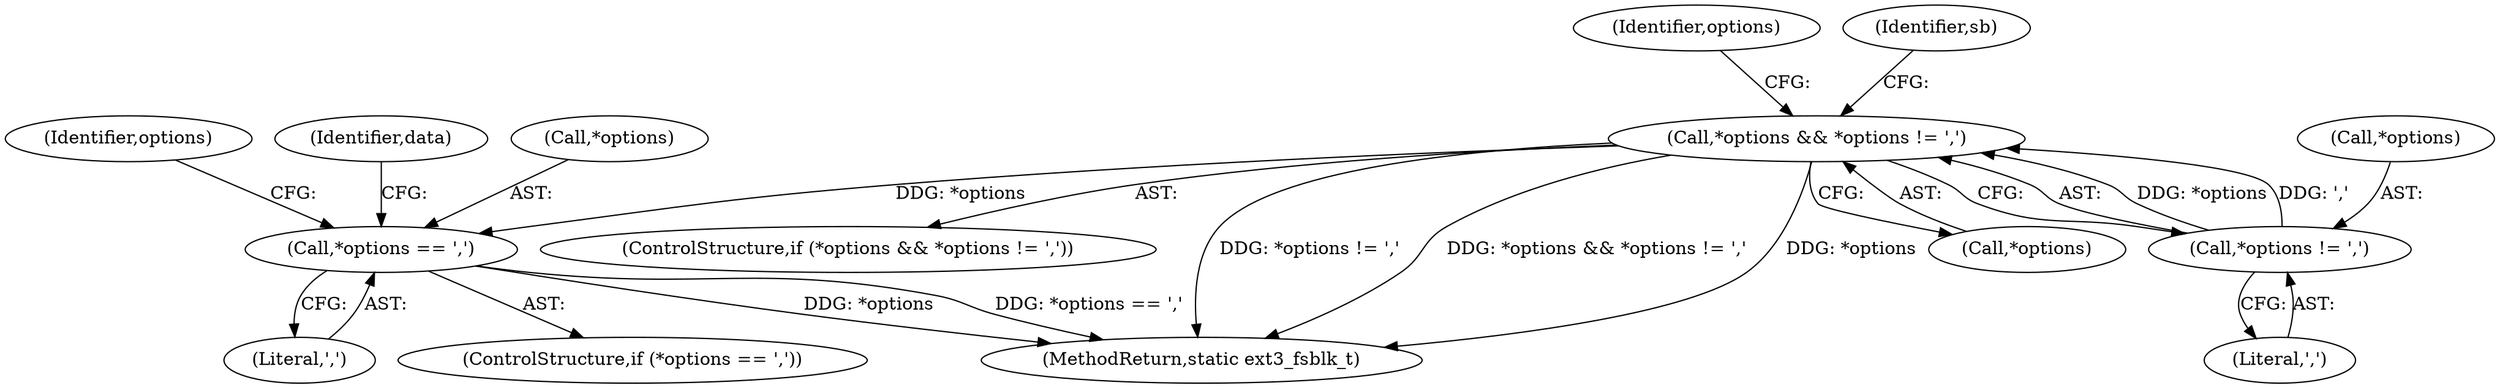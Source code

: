 digraph "0_linux_8d0c2d10dd72c5292eda7a06231056a4c972e4cc_0@pointer" {
"1000137" [label="(Call,*options && *options != ',')"];
"1000140" [label="(Call,*options != ',')"];
"1000156" [label="(Call,*options == ',')"];
"1000164" [label="(Identifier,data)"];
"1000158" [label="(Identifier,options)"];
"1000156" [label="(Call,*options == ',')"];
"1000146" [label="(Identifier,sb)"];
"1000140" [label="(Call,*options != ',')"];
"1000136" [label="(ControlStructure,if (*options && *options != ','))"];
"1000157" [label="(Call,*options)"];
"1000161" [label="(Identifier,options)"];
"1000137" [label="(Call,*options && *options != ',')"];
"1000143" [label="(Literal,',')"];
"1000141" [label="(Call,*options)"];
"1000159" [label="(Literal,',')"];
"1000170" [label="(MethodReturn,static ext3_fsblk_t)"];
"1000138" [label="(Call,*options)"];
"1000155" [label="(ControlStructure,if (*options == ','))"];
"1000137" -> "1000136"  [label="AST: "];
"1000137" -> "1000138"  [label="CFG: "];
"1000137" -> "1000140"  [label="CFG: "];
"1000138" -> "1000137"  [label="AST: "];
"1000140" -> "1000137"  [label="AST: "];
"1000146" -> "1000137"  [label="CFG: "];
"1000158" -> "1000137"  [label="CFG: "];
"1000137" -> "1000170"  [label="DDG: *options != ','"];
"1000137" -> "1000170"  [label="DDG: *options && *options != ','"];
"1000137" -> "1000170"  [label="DDG: *options"];
"1000140" -> "1000137"  [label="DDG: *options"];
"1000140" -> "1000137"  [label="DDG: ','"];
"1000137" -> "1000156"  [label="DDG: *options"];
"1000140" -> "1000143"  [label="CFG: "];
"1000141" -> "1000140"  [label="AST: "];
"1000143" -> "1000140"  [label="AST: "];
"1000156" -> "1000155"  [label="AST: "];
"1000156" -> "1000159"  [label="CFG: "];
"1000157" -> "1000156"  [label="AST: "];
"1000159" -> "1000156"  [label="AST: "];
"1000161" -> "1000156"  [label="CFG: "];
"1000164" -> "1000156"  [label="CFG: "];
"1000156" -> "1000170"  [label="DDG: *options"];
"1000156" -> "1000170"  [label="DDG: *options == ','"];
}
